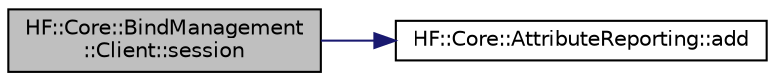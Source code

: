 digraph "HF::Core::BindManagement::Client::session"
{
  edge [fontname="Helvetica",fontsize="10",labelfontname="Helvetica",labelfontsize="10"];
  node [fontname="Helvetica",fontsize="10",shape=record];
  rankdir="LR";
  Node72 [label="HF::Core::BindManagement\l::Client::session",height=0.2,width=0.4,color="black", fillcolor="grey75", style="filled", fontcolor="black"];
  Node72 -> Node73 [color="midnightblue",fontsize="10",style="solid",fontname="Helvetica"];
  Node73 [label="HF::Core::AttributeReporting::add",height=0.2,width=0.4,color="black", fillcolor="white", style="filled",URL="$group__attr__reporting__common.html#ga16e2adb57b2437af38b51963ab2631bc",tooltip="Add the periodic entries from start to end into the rule with the given report reference. "];
}

